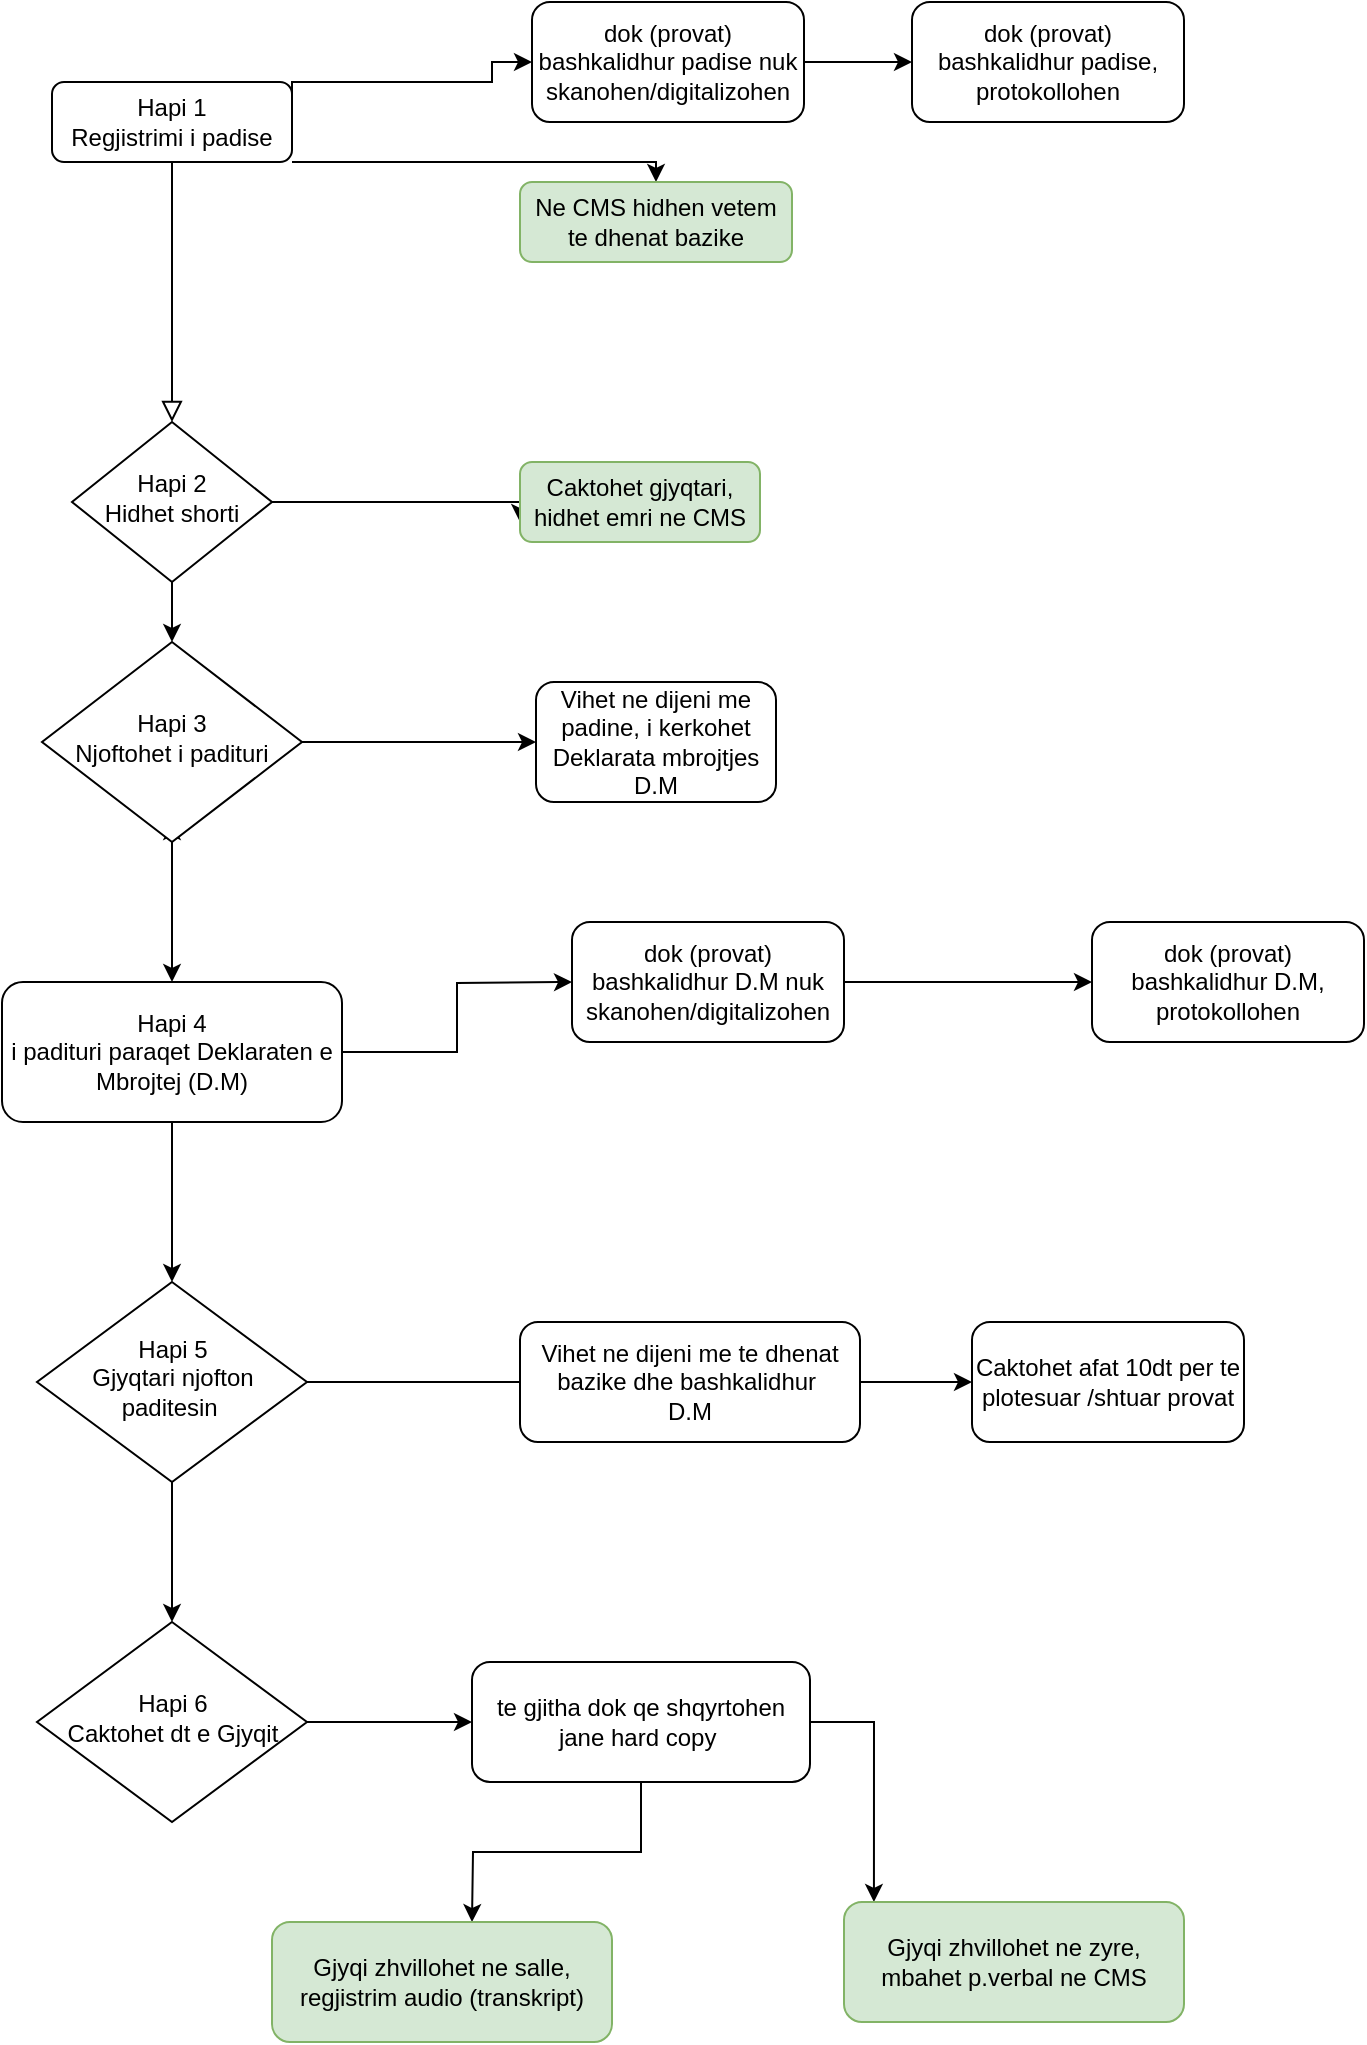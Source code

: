 <mxfile version="24.2.2" type="github">
  <diagram id="C5RBs43oDa-KdzZeNtuy" name="Page-1">
    <mxGraphModel dx="1074" dy="582" grid="1" gridSize="10" guides="1" tooltips="1" connect="1" arrows="1" fold="1" page="1" pageScale="1" pageWidth="827" pageHeight="1169" math="0" shadow="0">
      <root>
        <mxCell id="WIyWlLk6GJQsqaUBKTNV-0" />
        <mxCell id="WIyWlLk6GJQsqaUBKTNV-1" parent="WIyWlLk6GJQsqaUBKTNV-0" />
        <mxCell id="WIyWlLk6GJQsqaUBKTNV-2" value="" style="rounded=0;html=1;jettySize=auto;orthogonalLoop=1;fontSize=11;endArrow=block;endFill=0;endSize=8;strokeWidth=1;shadow=0;labelBackgroundColor=none;edgeStyle=orthogonalEdgeStyle;" parent="WIyWlLk6GJQsqaUBKTNV-1" source="WIyWlLk6GJQsqaUBKTNV-3" target="WIyWlLk6GJQsqaUBKTNV-6" edge="1">
          <mxGeometry relative="1" as="geometry">
            <Array as="points">
              <mxPoint x="180" y="210" />
              <mxPoint x="180" y="210" />
            </Array>
          </mxGeometry>
        </mxCell>
        <mxCell id="j1q7MWIy7rkDkusU1fQQ-1" value="" style="edgeStyle=orthogonalEdgeStyle;rounded=0;orthogonalLoop=1;jettySize=auto;html=1;" parent="WIyWlLk6GJQsqaUBKTNV-1" source="WIyWlLk6GJQsqaUBKTNV-3" target="j1q7MWIy7rkDkusU1fQQ-0" edge="1">
          <mxGeometry relative="1" as="geometry">
            <Array as="points">
              <mxPoint x="422" y="90" />
            </Array>
          </mxGeometry>
        </mxCell>
        <UserObject label="" id="j1q7MWIy7rkDkusU1fQQ-2">
          <mxCell style="edgeStyle=orthogonalEdgeStyle;rounded=0;orthogonalLoop=1;jettySize=auto;html=1;exitX=0;exitY=0.75;exitDx=0;exitDy=0;exitPerimeter=0;" parent="WIyWlLk6GJQsqaUBKTNV-1" source="WIyWlLk6GJQsqaUBKTNV-3" edge="1">
            <mxGeometry relative="1" as="geometry">
              <mxPoint x="360" y="40" as="targetPoint" />
              <Array as="points">
                <mxPoint x="240" y="50" />
                <mxPoint x="340" y="50" />
              </Array>
            </mxGeometry>
          </mxCell>
        </UserObject>
        <mxCell id="WIyWlLk6GJQsqaUBKTNV-3" value="Hapi 1&lt;div&gt;Regjistrimi i padise&lt;/div&gt;" style="rounded=1;whiteSpace=wrap;html=1;fontSize=12;glass=0;strokeWidth=1;shadow=0;direction=west;points=[[0,0,0,0,0],[0,0.25,0,0,0],[0,0.5,0,0,0],[0,0.75,0,0,0],[0,1,0,0,0],[0.25,0,0,0,0],[0.25,1,0,0,0],[0.5,0,0,0,0],[0.5,1,0,0,0],[0.75,0,0,0,0],[0.75,1,0,0,0],[1,0,0,0,0],[1,0.25,0,0,0],[1,0.5,0,0,0],[1,0.75,0,0,0],[1,1,0,0,0]];" parent="WIyWlLk6GJQsqaUBKTNV-1" vertex="1">
          <mxGeometry x="120" y="50" width="120" height="40" as="geometry" />
        </mxCell>
        <mxCell id="j1q7MWIy7rkDkusU1fQQ-4" style="edgeStyle=orthogonalEdgeStyle;rounded=0;orthogonalLoop=1;jettySize=auto;html=1;exitX=1;exitY=0.5;exitDx=0;exitDy=0;entryX=0;entryY=0.75;entryDx=0;entryDy=0;" parent="WIyWlLk6GJQsqaUBKTNV-1" source="WIyWlLk6GJQsqaUBKTNV-6" target="WIyWlLk6GJQsqaUBKTNV-7" edge="1">
          <mxGeometry relative="1" as="geometry">
            <Array as="points">
              <mxPoint x="354" y="260" />
            </Array>
          </mxGeometry>
        </mxCell>
        <mxCell id="j1q7MWIy7rkDkusU1fQQ-14" value="" style="edgeStyle=orthogonalEdgeStyle;rounded=0;orthogonalLoop=1;jettySize=auto;html=1;" parent="WIyWlLk6GJQsqaUBKTNV-1" source="WIyWlLk6GJQsqaUBKTNV-6" target="WIyWlLk6GJQsqaUBKTNV-10" edge="1">
          <mxGeometry relative="1" as="geometry" />
        </mxCell>
        <mxCell id="WIyWlLk6GJQsqaUBKTNV-6" value="Hapi 2&lt;div&gt;Hidhet shorti&lt;/div&gt;" style="rhombus;whiteSpace=wrap;html=1;shadow=0;fontFamily=Helvetica;fontSize=12;align=center;strokeWidth=1;spacing=6;spacingTop=-4;" parent="WIyWlLk6GJQsqaUBKTNV-1" vertex="1">
          <mxGeometry x="130" y="220" width="100" height="80" as="geometry" />
        </mxCell>
        <mxCell id="WIyWlLk6GJQsqaUBKTNV-7" value="Caktohet gjyqtari, hidhet emri ne CMS" style="rounded=1;whiteSpace=wrap;html=1;fontSize=12;glass=0;strokeWidth=1;shadow=0;fillColor=#d5e8d4;strokeColor=#82b366;" parent="WIyWlLk6GJQsqaUBKTNV-1" vertex="1">
          <mxGeometry x="354" y="240" width="120" height="40" as="geometry" />
        </mxCell>
        <mxCell id="j1q7MWIy7rkDkusU1fQQ-9" style="edgeStyle=orthogonalEdgeStyle;rounded=0;orthogonalLoop=1;jettySize=auto;html=1;exitX=0.5;exitY=1;exitDx=0;exitDy=0;" parent="WIyWlLk6GJQsqaUBKTNV-1" source="WIyWlLk6GJQsqaUBKTNV-10" edge="1">
          <mxGeometry relative="1" as="geometry">
            <mxPoint x="180" y="420" as="targetPoint" />
          </mxGeometry>
        </mxCell>
        <mxCell id="j1q7MWIy7rkDkusU1fQQ-15" style="edgeStyle=orthogonalEdgeStyle;rounded=0;orthogonalLoop=1;jettySize=auto;html=1;exitX=1;exitY=0.5;exitDx=0;exitDy=0;entryX=0;entryY=0.5;entryDx=0;entryDy=0;" parent="WIyWlLk6GJQsqaUBKTNV-1" source="WIyWlLk6GJQsqaUBKTNV-10" target="WIyWlLk6GJQsqaUBKTNV-12" edge="1">
          <mxGeometry relative="1" as="geometry" />
        </mxCell>
        <mxCell id="j1q7MWIy7rkDkusU1fQQ-17" style="edgeStyle=orthogonalEdgeStyle;rounded=0;orthogonalLoop=1;jettySize=auto;html=1;exitX=0.5;exitY=1;exitDx=0;exitDy=0;" parent="WIyWlLk6GJQsqaUBKTNV-1" source="WIyWlLk6GJQsqaUBKTNV-10" edge="1">
          <mxGeometry relative="1" as="geometry">
            <mxPoint x="180" y="500" as="targetPoint" />
          </mxGeometry>
        </mxCell>
        <mxCell id="WIyWlLk6GJQsqaUBKTNV-10" value="Hapi 3&lt;div&gt;Njoftohet i padituri&lt;/div&gt;" style="rhombus;whiteSpace=wrap;html=1;shadow=0;fontFamily=Helvetica;fontSize=12;align=center;strokeWidth=1;spacing=6;spacingTop=-4;" parent="WIyWlLk6GJQsqaUBKTNV-1" vertex="1">
          <mxGeometry x="115" y="330" width="130" height="100" as="geometry" />
        </mxCell>
        <mxCell id="WIyWlLk6GJQsqaUBKTNV-12" value="Vihet ne dijeni me padine, i kerkohet Deklarata mbrojtjes&lt;div&gt;D.M&lt;/div&gt;" style="rounded=1;whiteSpace=wrap;html=1;fontSize=12;glass=0;strokeWidth=1;shadow=0;" parent="WIyWlLk6GJQsqaUBKTNV-1" vertex="1">
          <mxGeometry x="362" y="350" width="120" height="60" as="geometry" />
        </mxCell>
        <mxCell id="j1q7MWIy7rkDkusU1fQQ-0" value="Ne CMS hidhen vetem te dhenat bazike" style="rounded=1;whiteSpace=wrap;html=1;fontSize=12;glass=0;strokeWidth=1;shadow=0;fillColor=#d5e8d4;strokeColor=#82b366;" parent="WIyWlLk6GJQsqaUBKTNV-1" vertex="1">
          <mxGeometry x="354" y="100" width="136" height="40" as="geometry" />
        </mxCell>
        <mxCell id="j1q7MWIy7rkDkusU1fQQ-7" style="edgeStyle=orthogonalEdgeStyle;rounded=0;orthogonalLoop=1;jettySize=auto;html=1;exitX=1;exitY=0.5;exitDx=0;exitDy=0;" parent="WIyWlLk6GJQsqaUBKTNV-1" source="j1q7MWIy7rkDkusU1fQQ-3" edge="1">
          <mxGeometry relative="1" as="geometry">
            <mxPoint x="550" y="40" as="targetPoint" />
          </mxGeometry>
        </mxCell>
        <mxCell id="j1q7MWIy7rkDkusU1fQQ-3" value="dok (provat) bashkalidhur padise nuk skanohen/digitalizohen" style="rounded=1;whiteSpace=wrap;html=1;fontSize=12;glass=0;strokeWidth=1;shadow=0;" parent="WIyWlLk6GJQsqaUBKTNV-1" vertex="1">
          <mxGeometry x="360" y="10" width="136" height="60" as="geometry" />
        </mxCell>
        <mxCell id="j1q7MWIy7rkDkusU1fQQ-8" value="dok (provat) bashkalidhur padise, protokollohen" style="rounded=1;whiteSpace=wrap;html=1;fontSize=12;glass=0;strokeWidth=1;shadow=0;" parent="WIyWlLk6GJQsqaUBKTNV-1" vertex="1">
          <mxGeometry x="550" y="10" width="136" height="60" as="geometry" />
        </mxCell>
        <mxCell id="j1q7MWIy7rkDkusU1fQQ-20" style="edgeStyle=orthogonalEdgeStyle;rounded=0;orthogonalLoop=1;jettySize=auto;html=1;" parent="WIyWlLk6GJQsqaUBKTNV-1" source="j1q7MWIy7rkDkusU1fQQ-19" edge="1">
          <mxGeometry relative="1" as="geometry">
            <mxPoint x="380" y="500" as="targetPoint" />
          </mxGeometry>
        </mxCell>
        <mxCell id="j1q7MWIy7rkDkusU1fQQ-26" style="edgeStyle=orthogonalEdgeStyle;rounded=0;orthogonalLoop=1;jettySize=auto;html=1;" parent="WIyWlLk6GJQsqaUBKTNV-1" source="j1q7MWIy7rkDkusU1fQQ-19" edge="1">
          <mxGeometry relative="1" as="geometry">
            <mxPoint x="180" y="650" as="targetPoint" />
          </mxGeometry>
        </mxCell>
        <mxCell id="j1q7MWIy7rkDkusU1fQQ-19" value="Hapi 4&lt;div&gt;i padituri paraqet Deklaraten e Mbrojtej (D.M)&lt;/div&gt;" style="rounded=1;whiteSpace=wrap;html=1;fontSize=12;glass=0;strokeWidth=1;shadow=0;direction=west;points=[[0,0,0,0,0],[0,0.25,0,0,0],[0,0.5,0,0,0],[0,0.75,0,0,0],[0,1,0,0,0],[0.25,0,0,0,0],[0.25,1,0,0,0],[0.5,0,0,0,0],[0.5,1,0,0,0],[0.75,0,0,0,0],[0.75,1,0,0,0],[1,0,0,0,0],[1,0.25,0,0,0],[1,0.5,0,0,0],[1,0.75,0,0,0],[1,1,0,0,0]];" parent="WIyWlLk6GJQsqaUBKTNV-1" vertex="1">
          <mxGeometry x="95" y="500" width="170" height="70" as="geometry" />
        </mxCell>
        <mxCell id="j1q7MWIy7rkDkusU1fQQ-23" style="edgeStyle=orthogonalEdgeStyle;rounded=0;orthogonalLoop=1;jettySize=auto;html=1;exitX=1;exitY=0.5;exitDx=0;exitDy=0;entryX=0;entryY=0.5;entryDx=0;entryDy=0;" parent="WIyWlLk6GJQsqaUBKTNV-1" source="j1q7MWIy7rkDkusU1fQQ-21" target="j1q7MWIy7rkDkusU1fQQ-22" edge="1">
          <mxGeometry relative="1" as="geometry" />
        </mxCell>
        <mxCell id="j1q7MWIy7rkDkusU1fQQ-21" value="dok (provat) bashkalidhur D.M nuk skanohen/digitalizohen" style="rounded=1;whiteSpace=wrap;html=1;fontSize=12;glass=0;strokeWidth=1;shadow=0;" parent="WIyWlLk6GJQsqaUBKTNV-1" vertex="1">
          <mxGeometry x="380" y="470" width="136" height="60" as="geometry" />
        </mxCell>
        <mxCell id="j1q7MWIy7rkDkusU1fQQ-22" value="dok (provat) bashkalidhur D.M, protokollohen" style="rounded=1;whiteSpace=wrap;html=1;fontSize=12;glass=0;strokeWidth=1;shadow=0;" parent="WIyWlLk6GJQsqaUBKTNV-1" vertex="1">
          <mxGeometry x="640" y="470" width="136" height="60" as="geometry" />
        </mxCell>
        <mxCell id="j1q7MWIy7rkDkusU1fQQ-28" style="edgeStyle=orthogonalEdgeStyle;rounded=0;orthogonalLoop=1;jettySize=auto;html=1;" parent="WIyWlLk6GJQsqaUBKTNV-1" source="j1q7MWIy7rkDkusU1fQQ-27" edge="1">
          <mxGeometry relative="1" as="geometry">
            <mxPoint x="380" y="700" as="targetPoint" />
          </mxGeometry>
        </mxCell>
        <mxCell id="j1q7MWIy7rkDkusU1fQQ-32" style="edgeStyle=orthogonalEdgeStyle;rounded=0;orthogonalLoop=1;jettySize=auto;html=1;" parent="WIyWlLk6GJQsqaUBKTNV-1" source="j1q7MWIy7rkDkusU1fQQ-27" edge="1">
          <mxGeometry relative="1" as="geometry">
            <mxPoint x="180" y="820" as="targetPoint" />
          </mxGeometry>
        </mxCell>
        <mxCell id="j1q7MWIy7rkDkusU1fQQ-27" value="Hapi 5&lt;div&gt;Gjyqtari njofton paditesin&amp;nbsp;&lt;/div&gt;" style="rhombus;whiteSpace=wrap;html=1;shadow=0;fontFamily=Helvetica;fontSize=12;align=center;strokeWidth=1;spacing=6;spacingTop=-4;" parent="WIyWlLk6GJQsqaUBKTNV-1" vertex="1">
          <mxGeometry x="112.5" y="650" width="135" height="100" as="geometry" />
        </mxCell>
        <mxCell id="j1q7MWIy7rkDkusU1fQQ-30" style="edgeStyle=orthogonalEdgeStyle;rounded=0;orthogonalLoop=1;jettySize=auto;html=1;" parent="WIyWlLk6GJQsqaUBKTNV-1" source="j1q7MWIy7rkDkusU1fQQ-29" edge="1">
          <mxGeometry relative="1" as="geometry">
            <mxPoint x="580" y="700" as="targetPoint" />
          </mxGeometry>
        </mxCell>
        <mxCell id="j1q7MWIy7rkDkusU1fQQ-29" value="Vihet ne dijeni me te dhenat bazike dhe bashkalidhur&amp;nbsp;&lt;div&gt;&lt;span style=&quot;background-color: initial;&quot;&gt;D.M&lt;/span&gt;&lt;/div&gt;" style="rounded=1;whiteSpace=wrap;html=1;fontSize=12;glass=0;strokeWidth=1;shadow=0;" parent="WIyWlLk6GJQsqaUBKTNV-1" vertex="1">
          <mxGeometry x="354" y="670" width="170" height="60" as="geometry" />
        </mxCell>
        <mxCell id="j1q7MWIy7rkDkusU1fQQ-31" value="Caktohet afat 10dt per te plotesuar /shtuar provat" style="rounded=1;whiteSpace=wrap;html=1;fontSize=12;glass=0;strokeWidth=1;shadow=0;" parent="WIyWlLk6GJQsqaUBKTNV-1" vertex="1">
          <mxGeometry x="580" y="670" width="136" height="60" as="geometry" />
        </mxCell>
        <mxCell id="j1q7MWIy7rkDkusU1fQQ-34" style="edgeStyle=orthogonalEdgeStyle;rounded=0;orthogonalLoop=1;jettySize=auto;html=1;exitX=1;exitY=0.5;exitDx=0;exitDy=0;" parent="WIyWlLk6GJQsqaUBKTNV-1" source="j1q7MWIy7rkDkusU1fQQ-33" edge="1">
          <mxGeometry relative="1" as="geometry">
            <mxPoint x="330" y="870" as="targetPoint" />
          </mxGeometry>
        </mxCell>
        <mxCell id="j1q7MWIy7rkDkusU1fQQ-33" value="Hapi 6&lt;div&gt;Caktohet dt e Gjyqit&lt;/div&gt;" style="rhombus;whiteSpace=wrap;html=1;shadow=0;fontFamily=Helvetica;fontSize=12;align=center;strokeWidth=1;spacing=6;spacingTop=-4;" parent="WIyWlLk6GJQsqaUBKTNV-1" vertex="1">
          <mxGeometry x="112.5" y="820" width="135" height="100" as="geometry" />
        </mxCell>
        <mxCell id="j1q7MWIy7rkDkusU1fQQ-36" style="edgeStyle=orthogonalEdgeStyle;rounded=0;orthogonalLoop=1;jettySize=auto;html=1;" parent="WIyWlLk6GJQsqaUBKTNV-1" source="j1q7MWIy7rkDkusU1fQQ-35" edge="1">
          <mxGeometry relative="1" as="geometry">
            <mxPoint x="330" y="970" as="targetPoint" />
          </mxGeometry>
        </mxCell>
        <mxCell id="j1q7MWIy7rkDkusU1fQQ-37" style="edgeStyle=orthogonalEdgeStyle;rounded=0;orthogonalLoop=1;jettySize=auto;html=1;entryX=0.088;entryY=0;entryDx=0;entryDy=0;entryPerimeter=0;" parent="WIyWlLk6GJQsqaUBKTNV-1" source="j1q7MWIy7rkDkusU1fQQ-35" target="j1q7MWIy7rkDkusU1fQQ-39" edge="1">
          <mxGeometry relative="1" as="geometry">
            <mxPoint x="510" y="970" as="targetPoint" />
          </mxGeometry>
        </mxCell>
        <mxCell id="j1q7MWIy7rkDkusU1fQQ-35" value="te gjitha dok qe shqyrtohen jane hard copy&amp;nbsp;" style="rounded=1;whiteSpace=wrap;html=1;fontSize=12;glass=0;strokeWidth=1;shadow=0;" parent="WIyWlLk6GJQsqaUBKTNV-1" vertex="1">
          <mxGeometry x="330" y="840" width="169" height="60" as="geometry" />
        </mxCell>
        <mxCell id="j1q7MWIy7rkDkusU1fQQ-38" value="Gjyqi zhvillohet ne salle, regjistrim audio (transkript)" style="rounded=1;whiteSpace=wrap;html=1;fontSize=12;glass=0;strokeWidth=1;shadow=0;fillColor=#d5e8d4;strokeColor=#82b366;" parent="WIyWlLk6GJQsqaUBKTNV-1" vertex="1">
          <mxGeometry x="230" y="970" width="170" height="60" as="geometry" />
        </mxCell>
        <mxCell id="j1q7MWIy7rkDkusU1fQQ-39" value="Gjyqi zhvillohet ne zyre, mbahet p.verbal ne CMS" style="rounded=1;whiteSpace=wrap;html=1;fontSize=12;glass=0;strokeWidth=1;shadow=0;fillColor=#d5e8d4;strokeColor=#82b366;" parent="WIyWlLk6GJQsqaUBKTNV-1" vertex="1">
          <mxGeometry x="516" y="960" width="170" height="60" as="geometry" />
        </mxCell>
      </root>
    </mxGraphModel>
  </diagram>
</mxfile>
